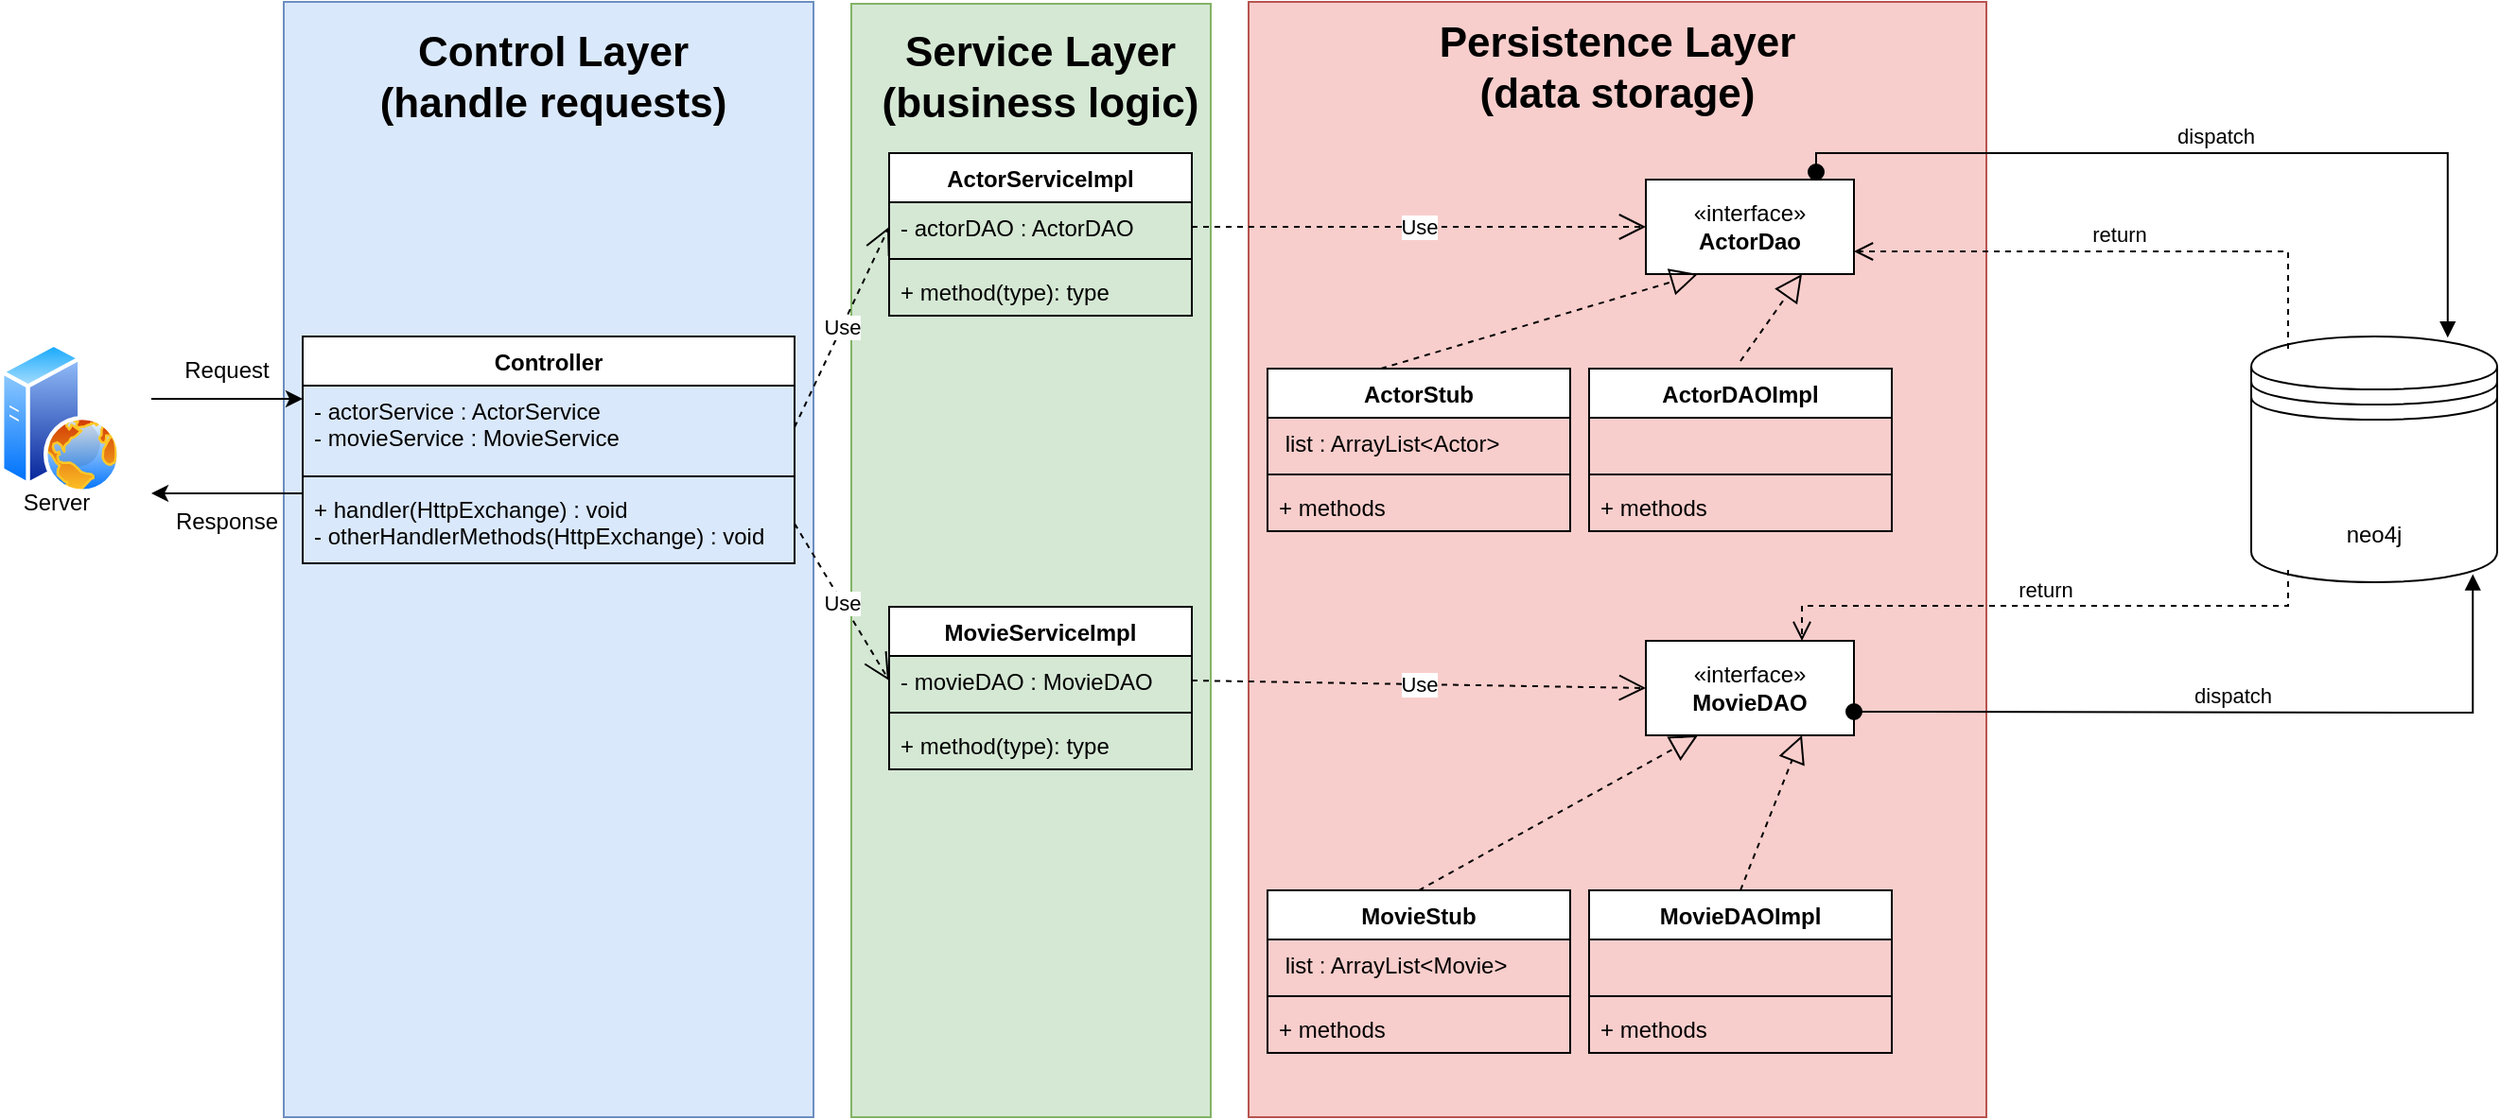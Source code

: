 <mxfile version="21.6.5" type="device">
  <diagram id="XyhW2Dzk4aDmoBSQlhRU" name="Page-1">
    <mxGraphModel dx="2522" dy="914" grid="1" gridSize="10" guides="1" tooltips="1" connect="1" arrows="1" fold="1" page="1" pageScale="1" pageWidth="1100" pageHeight="850" math="0" shadow="0">
      <root>
        <mxCell id="0" />
        <mxCell id="1" parent="0" />
        <mxCell id="mn_-96gz6nlJtjOTwmuX-57" value="" style="rounded=0;whiteSpace=wrap;html=1;strokeColor=#b85450;fillColor=#f8cecc;" vertex="1" parent="1">
          <mxGeometry x="710" width="390" height="590" as="geometry" />
        </mxCell>
        <mxCell id="mn_-96gz6nlJtjOTwmuX-55" value="" style="rounded=0;whiteSpace=wrap;html=1;strokeColor=#82b366;fillColor=#d5e8d4;" vertex="1" parent="1">
          <mxGeometry x="500" y="1" width="190" height="589" as="geometry" />
        </mxCell>
        <mxCell id="mn_-96gz6nlJtjOTwmuX-53" value="" style="rounded=0;whiteSpace=wrap;html=1;strokeColor=#6c8ebf;fillColor=#dae8fc;" vertex="1" parent="1">
          <mxGeometry x="200" width="280" height="590" as="geometry" />
        </mxCell>
        <mxCell id="mn_-96gz6nlJtjOTwmuX-1" value="" style="image;aspect=fixed;perimeter=ellipsePerimeter;html=1;align=center;shadow=0;dashed=0;spacingTop=3;image=img/lib/active_directory/web_server.svg;" vertex="1" parent="1">
          <mxGeometry x="50" y="180" width="64" height="80" as="geometry" />
        </mxCell>
        <mxCell id="mn_-96gz6nlJtjOTwmuX-2" value="Server" style="text;html=1;strokeColor=none;fillColor=none;align=center;verticalAlign=middle;whiteSpace=wrap;rounded=0;" vertex="1" parent="1">
          <mxGeometry x="50" y="250" width="60" height="30" as="geometry" />
        </mxCell>
        <mxCell id="mn_-96gz6nlJtjOTwmuX-3" value="" style="endArrow=classic;html=1;rounded=0;" edge="1" parent="1">
          <mxGeometry width="50" height="50" relative="1" as="geometry">
            <mxPoint x="130" y="210" as="sourcePoint" />
            <mxPoint x="210" y="210" as="targetPoint" />
          </mxGeometry>
        </mxCell>
        <mxCell id="mn_-96gz6nlJtjOTwmuX-4" value="Request" style="text;html=1;strokeColor=none;fillColor=none;align=center;verticalAlign=middle;whiteSpace=wrap;rounded=0;" vertex="1" parent="1">
          <mxGeometry x="140" y="180" width="60" height="30" as="geometry" />
        </mxCell>
        <mxCell id="mn_-96gz6nlJtjOTwmuX-6" value="Controller" style="swimlane;fontStyle=1;align=center;verticalAlign=top;childLayout=stackLayout;horizontal=1;startSize=26;horizontalStack=0;resizeParent=1;resizeParentMax=0;resizeLast=0;collapsible=1;marginBottom=0;whiteSpace=wrap;html=1;" vertex="1" parent="1">
          <mxGeometry x="210" y="177" width="260" height="120" as="geometry" />
        </mxCell>
        <mxCell id="mn_-96gz6nlJtjOTwmuX-7" value="- actorService : ActorService&lt;br&gt;- movieService : MovieService" style="text;strokeColor=none;fillColor=none;align=left;verticalAlign=top;spacingLeft=4;spacingRight=4;overflow=hidden;rotatable=0;points=[[0,0.5],[1,0.5]];portConstraint=eastwest;whiteSpace=wrap;html=1;" vertex="1" parent="mn_-96gz6nlJtjOTwmuX-6">
          <mxGeometry y="26" width="260" height="44" as="geometry" />
        </mxCell>
        <mxCell id="mn_-96gz6nlJtjOTwmuX-8" value="" style="line;strokeWidth=1;fillColor=none;align=left;verticalAlign=middle;spacingTop=-1;spacingLeft=3;spacingRight=3;rotatable=0;labelPosition=right;points=[];portConstraint=eastwest;strokeColor=inherit;" vertex="1" parent="mn_-96gz6nlJtjOTwmuX-6">
          <mxGeometry y="70" width="260" height="8" as="geometry" />
        </mxCell>
        <mxCell id="mn_-96gz6nlJtjOTwmuX-9" value="+ handler(HttpExchange) : void&lt;br&gt;- otherHandlerMethods(HttpExchange) : void" style="text;strokeColor=none;fillColor=none;align=left;verticalAlign=top;spacingLeft=4;spacingRight=4;overflow=hidden;rotatable=0;points=[[0,0.5],[1,0.5]];portConstraint=eastwest;whiteSpace=wrap;html=1;" vertex="1" parent="mn_-96gz6nlJtjOTwmuX-6">
          <mxGeometry y="78" width="260" height="42" as="geometry" />
        </mxCell>
        <mxCell id="mn_-96gz6nlJtjOTwmuX-10" value="" style="endArrow=classic;html=1;rounded=0;" edge="1" parent="1">
          <mxGeometry width="50" height="50" relative="1" as="geometry">
            <mxPoint x="210" y="260" as="sourcePoint" />
            <mxPoint x="130" y="260" as="targetPoint" />
          </mxGeometry>
        </mxCell>
        <mxCell id="mn_-96gz6nlJtjOTwmuX-11" value="Response" style="text;html=1;strokeColor=none;fillColor=none;align=center;verticalAlign=middle;whiteSpace=wrap;rounded=0;" vertex="1" parent="1">
          <mxGeometry x="140" y="260" width="60" height="30" as="geometry" />
        </mxCell>
        <mxCell id="mn_-96gz6nlJtjOTwmuX-12" value="ActorServiceImpl" style="swimlane;fontStyle=1;align=center;verticalAlign=top;childLayout=stackLayout;horizontal=1;startSize=26;horizontalStack=0;resizeParent=1;resizeParentMax=0;resizeLast=0;collapsible=1;marginBottom=0;whiteSpace=wrap;html=1;" vertex="1" parent="1">
          <mxGeometry x="520" y="80" width="160" height="86" as="geometry" />
        </mxCell>
        <mxCell id="mn_-96gz6nlJtjOTwmuX-13" value="- actorDAO : ActorDAO" style="text;strokeColor=none;fillColor=none;align=left;verticalAlign=top;spacingLeft=4;spacingRight=4;overflow=hidden;rotatable=0;points=[[0,0.5],[1,0.5]];portConstraint=eastwest;whiteSpace=wrap;html=1;" vertex="1" parent="mn_-96gz6nlJtjOTwmuX-12">
          <mxGeometry y="26" width="160" height="26" as="geometry" />
        </mxCell>
        <mxCell id="mn_-96gz6nlJtjOTwmuX-14" value="" style="line;strokeWidth=1;fillColor=none;align=left;verticalAlign=middle;spacingTop=-1;spacingLeft=3;spacingRight=3;rotatable=0;labelPosition=right;points=[];portConstraint=eastwest;strokeColor=inherit;" vertex="1" parent="mn_-96gz6nlJtjOTwmuX-12">
          <mxGeometry y="52" width="160" height="8" as="geometry" />
        </mxCell>
        <mxCell id="mn_-96gz6nlJtjOTwmuX-15" value="+ method(type): type" style="text;strokeColor=none;fillColor=none;align=left;verticalAlign=top;spacingLeft=4;spacingRight=4;overflow=hidden;rotatable=0;points=[[0,0.5],[1,0.5]];portConstraint=eastwest;whiteSpace=wrap;html=1;" vertex="1" parent="mn_-96gz6nlJtjOTwmuX-12">
          <mxGeometry y="60" width="160" height="26" as="geometry" />
        </mxCell>
        <mxCell id="mn_-96gz6nlJtjOTwmuX-16" value="MovieServiceImpl" style="swimlane;fontStyle=1;align=center;verticalAlign=top;childLayout=stackLayout;horizontal=1;startSize=26;horizontalStack=0;resizeParent=1;resizeParentMax=0;resizeLast=0;collapsible=1;marginBottom=0;whiteSpace=wrap;html=1;" vertex="1" parent="1">
          <mxGeometry x="520" y="320" width="160" height="86" as="geometry" />
        </mxCell>
        <mxCell id="mn_-96gz6nlJtjOTwmuX-17" value="- movieDAO : MovieDAO" style="text;strokeColor=none;fillColor=none;align=left;verticalAlign=top;spacingLeft=4;spacingRight=4;overflow=hidden;rotatable=0;points=[[0,0.5],[1,0.5]];portConstraint=eastwest;whiteSpace=wrap;html=1;" vertex="1" parent="mn_-96gz6nlJtjOTwmuX-16">
          <mxGeometry y="26" width="160" height="26" as="geometry" />
        </mxCell>
        <mxCell id="mn_-96gz6nlJtjOTwmuX-18" value="" style="line;strokeWidth=1;fillColor=none;align=left;verticalAlign=middle;spacingTop=-1;spacingLeft=3;spacingRight=3;rotatable=0;labelPosition=right;points=[];portConstraint=eastwest;strokeColor=inherit;" vertex="1" parent="mn_-96gz6nlJtjOTwmuX-16">
          <mxGeometry y="52" width="160" height="8" as="geometry" />
        </mxCell>
        <mxCell id="mn_-96gz6nlJtjOTwmuX-19" value="+ method(type): type" style="text;strokeColor=none;fillColor=none;align=left;verticalAlign=top;spacingLeft=4;spacingRight=4;overflow=hidden;rotatable=0;points=[[0,0.5],[1,0.5]];portConstraint=eastwest;whiteSpace=wrap;html=1;" vertex="1" parent="mn_-96gz6nlJtjOTwmuX-16">
          <mxGeometry y="60" width="160" height="26" as="geometry" />
        </mxCell>
        <mxCell id="mn_-96gz6nlJtjOTwmuX-20" value="ActorStub" style="swimlane;fontStyle=1;align=center;verticalAlign=top;childLayout=stackLayout;horizontal=1;startSize=26;horizontalStack=0;resizeParent=1;resizeParentMax=0;resizeLast=0;collapsible=1;marginBottom=0;whiteSpace=wrap;html=1;" vertex="1" parent="1">
          <mxGeometry x="720" y="194" width="160" height="86" as="geometry" />
        </mxCell>
        <mxCell id="mn_-96gz6nlJtjOTwmuX-21" value="&amp;nbsp;list : ArrayList&amp;lt;Actor&amp;gt;" style="text;strokeColor=none;fillColor=none;align=left;verticalAlign=top;spacingLeft=4;spacingRight=4;overflow=hidden;rotatable=0;points=[[0,0.5],[1,0.5]];portConstraint=eastwest;whiteSpace=wrap;html=1;" vertex="1" parent="mn_-96gz6nlJtjOTwmuX-20">
          <mxGeometry y="26" width="160" height="26" as="geometry" />
        </mxCell>
        <mxCell id="mn_-96gz6nlJtjOTwmuX-22" value="" style="line;strokeWidth=1;fillColor=none;align=left;verticalAlign=middle;spacingTop=-1;spacingLeft=3;spacingRight=3;rotatable=0;labelPosition=right;points=[];portConstraint=eastwest;strokeColor=inherit;" vertex="1" parent="mn_-96gz6nlJtjOTwmuX-20">
          <mxGeometry y="52" width="160" height="8" as="geometry" />
        </mxCell>
        <mxCell id="mn_-96gz6nlJtjOTwmuX-23" value="+ methods" style="text;strokeColor=none;fillColor=none;align=left;verticalAlign=top;spacingLeft=4;spacingRight=4;overflow=hidden;rotatable=0;points=[[0,0.5],[1,0.5]];portConstraint=eastwest;whiteSpace=wrap;html=1;" vertex="1" parent="mn_-96gz6nlJtjOTwmuX-20">
          <mxGeometry y="60" width="160" height="26" as="geometry" />
        </mxCell>
        <mxCell id="mn_-96gz6nlJtjOTwmuX-24" value="MovieStub" style="swimlane;fontStyle=1;align=center;verticalAlign=top;childLayout=stackLayout;horizontal=1;startSize=26;horizontalStack=0;resizeParent=1;resizeParentMax=0;resizeLast=0;collapsible=1;marginBottom=0;whiteSpace=wrap;html=1;" vertex="1" parent="1">
          <mxGeometry x="720" y="470" width="160" height="86" as="geometry" />
        </mxCell>
        <mxCell id="mn_-96gz6nlJtjOTwmuX-25" value="&amp;nbsp;list : ArrayList&amp;lt;Movie&amp;gt;" style="text;strokeColor=none;fillColor=none;align=left;verticalAlign=top;spacingLeft=4;spacingRight=4;overflow=hidden;rotatable=0;points=[[0,0.5],[1,0.5]];portConstraint=eastwest;whiteSpace=wrap;html=1;" vertex="1" parent="mn_-96gz6nlJtjOTwmuX-24">
          <mxGeometry y="26" width="160" height="26" as="geometry" />
        </mxCell>
        <mxCell id="mn_-96gz6nlJtjOTwmuX-26" value="" style="line;strokeWidth=1;fillColor=none;align=left;verticalAlign=middle;spacingTop=-1;spacingLeft=3;spacingRight=3;rotatable=0;labelPosition=right;points=[];portConstraint=eastwest;strokeColor=inherit;" vertex="1" parent="mn_-96gz6nlJtjOTwmuX-24">
          <mxGeometry y="52" width="160" height="8" as="geometry" />
        </mxCell>
        <mxCell id="mn_-96gz6nlJtjOTwmuX-27" value="+ methods" style="text;strokeColor=none;fillColor=none;align=left;verticalAlign=top;spacingLeft=4;spacingRight=4;overflow=hidden;rotatable=0;points=[[0,0.5],[1,0.5]];portConstraint=eastwest;whiteSpace=wrap;html=1;" vertex="1" parent="mn_-96gz6nlJtjOTwmuX-24">
          <mxGeometry y="60" width="160" height="26" as="geometry" />
        </mxCell>
        <mxCell id="mn_-96gz6nlJtjOTwmuX-28" value="ActorDAOImpl" style="swimlane;fontStyle=1;align=center;verticalAlign=top;childLayout=stackLayout;horizontal=1;startSize=26;horizontalStack=0;resizeParent=1;resizeParentMax=0;resizeLast=0;collapsible=1;marginBottom=0;whiteSpace=wrap;html=1;" vertex="1" parent="1">
          <mxGeometry x="890" y="194" width="160" height="86" as="geometry" />
        </mxCell>
        <mxCell id="mn_-96gz6nlJtjOTwmuX-29" value="&amp;nbsp;" style="text;strokeColor=none;fillColor=none;align=left;verticalAlign=top;spacingLeft=4;spacingRight=4;overflow=hidden;rotatable=0;points=[[0,0.5],[1,0.5]];portConstraint=eastwest;whiteSpace=wrap;html=1;" vertex="1" parent="mn_-96gz6nlJtjOTwmuX-28">
          <mxGeometry y="26" width="160" height="26" as="geometry" />
        </mxCell>
        <mxCell id="mn_-96gz6nlJtjOTwmuX-30" value="" style="line;strokeWidth=1;fillColor=none;align=left;verticalAlign=middle;spacingTop=-1;spacingLeft=3;spacingRight=3;rotatable=0;labelPosition=right;points=[];portConstraint=eastwest;strokeColor=inherit;" vertex="1" parent="mn_-96gz6nlJtjOTwmuX-28">
          <mxGeometry y="52" width="160" height="8" as="geometry" />
        </mxCell>
        <mxCell id="mn_-96gz6nlJtjOTwmuX-31" value="+ methods" style="text;strokeColor=none;fillColor=none;align=left;verticalAlign=top;spacingLeft=4;spacingRight=4;overflow=hidden;rotatable=0;points=[[0,0.5],[1,0.5]];portConstraint=eastwest;whiteSpace=wrap;html=1;" vertex="1" parent="mn_-96gz6nlJtjOTwmuX-28">
          <mxGeometry y="60" width="160" height="26" as="geometry" />
        </mxCell>
        <mxCell id="mn_-96gz6nlJtjOTwmuX-33" value="MovieDAOImpl" style="swimlane;fontStyle=1;align=center;verticalAlign=top;childLayout=stackLayout;horizontal=1;startSize=26;horizontalStack=0;resizeParent=1;resizeParentMax=0;resizeLast=0;collapsible=1;marginBottom=0;whiteSpace=wrap;html=1;" vertex="1" parent="1">
          <mxGeometry x="890" y="470" width="160" height="86" as="geometry" />
        </mxCell>
        <mxCell id="mn_-96gz6nlJtjOTwmuX-34" value="&amp;nbsp;" style="text;strokeColor=none;fillColor=none;align=left;verticalAlign=top;spacingLeft=4;spacingRight=4;overflow=hidden;rotatable=0;points=[[0,0.5],[1,0.5]];portConstraint=eastwest;whiteSpace=wrap;html=1;" vertex="1" parent="mn_-96gz6nlJtjOTwmuX-33">
          <mxGeometry y="26" width="160" height="26" as="geometry" />
        </mxCell>
        <mxCell id="mn_-96gz6nlJtjOTwmuX-35" value="" style="line;strokeWidth=1;fillColor=none;align=left;verticalAlign=middle;spacingTop=-1;spacingLeft=3;spacingRight=3;rotatable=0;labelPosition=right;points=[];portConstraint=eastwest;strokeColor=inherit;" vertex="1" parent="mn_-96gz6nlJtjOTwmuX-33">
          <mxGeometry y="52" width="160" height="8" as="geometry" />
        </mxCell>
        <mxCell id="mn_-96gz6nlJtjOTwmuX-36" value="+ methods" style="text;strokeColor=none;fillColor=none;align=left;verticalAlign=top;spacingLeft=4;spacingRight=4;overflow=hidden;rotatable=0;points=[[0,0.5],[1,0.5]];portConstraint=eastwest;whiteSpace=wrap;html=1;" vertex="1" parent="mn_-96gz6nlJtjOTwmuX-33">
          <mxGeometry y="60" width="160" height="26" as="geometry" />
        </mxCell>
        <mxCell id="mn_-96gz6nlJtjOTwmuX-37" value="" style="shape=datastore;whiteSpace=wrap;html=1;" vertex="1" parent="1">
          <mxGeometry x="1240" y="177" width="130" height="130" as="geometry" />
        </mxCell>
        <mxCell id="mn_-96gz6nlJtjOTwmuX-38" value="«interface»&lt;br&gt;&lt;b&gt;ActorDao&lt;/b&gt;" style="html=1;whiteSpace=wrap;" vertex="1" parent="1">
          <mxGeometry x="920" y="94" width="110" height="50" as="geometry" />
        </mxCell>
        <mxCell id="mn_-96gz6nlJtjOTwmuX-39" value="«interface»&lt;br&gt;&lt;b&gt;MovieDAO&lt;/b&gt;" style="html=1;whiteSpace=wrap;" vertex="1" parent="1">
          <mxGeometry x="920" y="338" width="110" height="50" as="geometry" />
        </mxCell>
        <mxCell id="mn_-96gz6nlJtjOTwmuX-40" value="" style="endArrow=block;dashed=1;endFill=0;endSize=12;html=1;rounded=0;exitX=0.5;exitY=0;exitDx=0;exitDy=0;entryX=0.25;entryY=1;entryDx=0;entryDy=0;" edge="1" parent="1" source="mn_-96gz6nlJtjOTwmuX-24" target="mn_-96gz6nlJtjOTwmuX-39">
          <mxGeometry width="160" relative="1" as="geometry">
            <mxPoint x="680" y="240" as="sourcePoint" />
            <mxPoint x="840" y="240" as="targetPoint" />
          </mxGeometry>
        </mxCell>
        <mxCell id="mn_-96gz6nlJtjOTwmuX-41" value="" style="endArrow=block;dashed=1;endFill=0;endSize=12;html=1;rounded=0;exitX=0.5;exitY=0;exitDx=0;exitDy=0;entryX=0.75;entryY=1;entryDx=0;entryDy=0;" edge="1" parent="1" source="mn_-96gz6nlJtjOTwmuX-33" target="mn_-96gz6nlJtjOTwmuX-39">
          <mxGeometry width="160" relative="1" as="geometry">
            <mxPoint x="790" y="480" as="sourcePoint" />
            <mxPoint x="858" y="416" as="targetPoint" />
          </mxGeometry>
        </mxCell>
        <mxCell id="mn_-96gz6nlJtjOTwmuX-42" value="" style="endArrow=block;dashed=1;endFill=0;endSize=12;html=1;rounded=0;exitX=0.5;exitY=0;exitDx=0;exitDy=0;entryX=0.25;entryY=1;entryDx=0;entryDy=0;" edge="1" parent="1" target="mn_-96gz6nlJtjOTwmuX-38">
          <mxGeometry width="160" relative="1" as="geometry">
            <mxPoint x="780" y="194" as="sourcePoint" />
            <mxPoint x="850" y="150" as="targetPoint" />
          </mxGeometry>
        </mxCell>
        <mxCell id="mn_-96gz6nlJtjOTwmuX-43" value="" style="endArrow=block;dashed=1;endFill=0;endSize=12;html=1;rounded=0;entryX=0.75;entryY=1;entryDx=0;entryDy=0;" edge="1" parent="1" target="mn_-96gz6nlJtjOTwmuX-38">
          <mxGeometry width="160" relative="1" as="geometry">
            <mxPoint x="970" y="190" as="sourcePoint" />
            <mxPoint x="860" y="160" as="targetPoint" />
          </mxGeometry>
        </mxCell>
        <mxCell id="mn_-96gz6nlJtjOTwmuX-44" value="Use" style="endArrow=open;endSize=12;dashed=1;html=1;rounded=0;exitX=1;exitY=0.5;exitDx=0;exitDy=0;entryX=0;entryY=0.5;entryDx=0;entryDy=0;" edge="1" parent="1" source="mn_-96gz6nlJtjOTwmuX-13" target="mn_-96gz6nlJtjOTwmuX-38">
          <mxGeometry width="160" relative="1" as="geometry">
            <mxPoint x="680" y="490" as="sourcePoint" />
            <mxPoint x="840" y="490" as="targetPoint" />
          </mxGeometry>
        </mxCell>
        <mxCell id="mn_-96gz6nlJtjOTwmuX-45" value="Use" style="endArrow=open;endSize=12;dashed=1;html=1;rounded=0;exitX=1;exitY=0.5;exitDx=0;exitDy=0;entryX=0;entryY=0.5;entryDx=0;entryDy=0;" edge="1" parent="1" source="mn_-96gz6nlJtjOTwmuX-17" target="mn_-96gz6nlJtjOTwmuX-39">
          <mxGeometry width="160" relative="1" as="geometry">
            <mxPoint x="690" y="129" as="sourcePoint" />
            <mxPoint x="830" y="133" as="targetPoint" />
          </mxGeometry>
        </mxCell>
        <mxCell id="mn_-96gz6nlJtjOTwmuX-46" value="neo4j" style="text;html=1;strokeColor=none;fillColor=none;align=center;verticalAlign=middle;whiteSpace=wrap;rounded=0;" vertex="1" parent="1">
          <mxGeometry x="1275" y="267" width="60" height="30" as="geometry" />
        </mxCell>
        <mxCell id="mn_-96gz6nlJtjOTwmuX-47" value="dispatch" style="html=1;verticalAlign=bottom;startArrow=oval;startFill=1;endArrow=block;startSize=8;edgeStyle=elbowEdgeStyle;elbow=vertical;curved=0;rounded=0;entryX=0.799;entryY=0.005;entryDx=0;entryDy=0;entryPerimeter=0;" edge="1" parent="1" target="mn_-96gz6nlJtjOTwmuX-37">
          <mxGeometry width="60" relative="1" as="geometry">
            <mxPoint x="1010" y="90" as="sourcePoint" />
            <mxPoint x="790" y="150" as="targetPoint" />
            <Array as="points">
              <mxPoint x="1160" y="80" />
            </Array>
          </mxGeometry>
        </mxCell>
        <mxCell id="mn_-96gz6nlJtjOTwmuX-48" value="return" style="html=1;verticalAlign=bottom;endArrow=open;dashed=1;endSize=8;edgeStyle=elbowEdgeStyle;elbow=vertical;curved=0;rounded=0;exitX=0.15;exitY=0.05;exitDx=0;exitDy=0;exitPerimeter=0;entryX=1;entryY=0.75;entryDx=0;entryDy=0;" edge="1" parent="1" source="mn_-96gz6nlJtjOTwmuX-37" target="mn_-96gz6nlJtjOTwmuX-38">
          <mxGeometry relative="1" as="geometry">
            <mxPoint x="800" y="150" as="sourcePoint" />
            <mxPoint x="720" y="150" as="targetPoint" />
            <Array as="points">
              <mxPoint x="1150" y="132" />
            </Array>
          </mxGeometry>
        </mxCell>
        <mxCell id="mn_-96gz6nlJtjOTwmuX-49" value="dispatch" style="html=1;verticalAlign=bottom;startArrow=oval;startFill=1;endArrow=block;startSize=8;edgeStyle=elbowEdgeStyle;elbow=vertical;curved=0;rounded=0;exitX=1;exitY=0.75;exitDx=0;exitDy=0;entryX=0.901;entryY=0.967;entryDx=0;entryDy=0;entryPerimeter=0;" edge="1" parent="1" source="mn_-96gz6nlJtjOTwmuX-39" target="mn_-96gz6nlJtjOTwmuX-37">
          <mxGeometry width="60" relative="1" as="geometry">
            <mxPoint x="730" y="240" as="sourcePoint" />
            <mxPoint x="790" y="240" as="targetPoint" />
            <Array as="points">
              <mxPoint x="1200" y="376" />
            </Array>
          </mxGeometry>
        </mxCell>
        <mxCell id="mn_-96gz6nlJtjOTwmuX-50" value="return" style="html=1;verticalAlign=bottom;endArrow=open;dashed=1;endSize=8;edgeStyle=elbowEdgeStyle;elbow=vertical;curved=0;rounded=0;exitX=0.15;exitY=0.95;exitDx=0;exitDy=0;exitPerimeter=0;entryX=0.75;entryY=0;entryDx=0;entryDy=0;" edge="1" parent="1" source="mn_-96gz6nlJtjOTwmuX-37" target="mn_-96gz6nlJtjOTwmuX-39">
          <mxGeometry relative="1" as="geometry">
            <mxPoint x="800" y="240" as="sourcePoint" />
            <mxPoint x="720" y="240" as="targetPoint" />
          </mxGeometry>
        </mxCell>
        <mxCell id="mn_-96gz6nlJtjOTwmuX-51" value="Use" style="endArrow=open;endSize=12;dashed=1;html=1;rounded=0;exitX=1;exitY=0.5;exitDx=0;exitDy=0;entryX=0;entryY=0.5;entryDx=0;entryDy=0;" edge="1" parent="1" source="mn_-96gz6nlJtjOTwmuX-9" target="mn_-96gz6nlJtjOTwmuX-17">
          <mxGeometry width="160" relative="1" as="geometry">
            <mxPoint x="580" y="250" as="sourcePoint" />
            <mxPoint x="740" y="250" as="targetPoint" />
          </mxGeometry>
        </mxCell>
        <mxCell id="mn_-96gz6nlJtjOTwmuX-52" value="Use" style="endArrow=open;endSize=12;dashed=1;html=1;rounded=0;exitX=1;exitY=0.5;exitDx=0;exitDy=0;entryX=0;entryY=0.5;entryDx=0;entryDy=0;" edge="1" parent="1" source="mn_-96gz6nlJtjOTwmuX-7" target="mn_-96gz6nlJtjOTwmuX-13">
          <mxGeometry width="160" relative="1" as="geometry">
            <mxPoint x="500" y="210" as="sourcePoint" />
            <mxPoint x="660" y="210" as="targetPoint" />
          </mxGeometry>
        </mxCell>
        <mxCell id="mn_-96gz6nlJtjOTwmuX-54" value="&lt;font size=&quot;1&quot; style=&quot;&quot;&gt;&lt;b style=&quot;font-size: 22px;&quot;&gt;Control Layer&lt;br&gt;(handle requests)&lt;br&gt;&lt;/b&gt;&lt;/font&gt;" style="text;html=1;strokeColor=none;fillColor=none;align=center;verticalAlign=middle;whiteSpace=wrap;rounded=0;" vertex="1" parent="1">
          <mxGeometry x="240" width="205" height="80" as="geometry" />
        </mxCell>
        <mxCell id="mn_-96gz6nlJtjOTwmuX-56" value="&lt;font size=&quot;1&quot; style=&quot;&quot;&gt;&lt;b style=&quot;font-size: 22px;&quot;&gt;Service Layer&lt;br&gt;(business logic)&lt;br&gt;&lt;/b&gt;&lt;/font&gt;" style="text;html=1;strokeColor=none;fillColor=none;align=center;verticalAlign=middle;whiteSpace=wrap;rounded=0;" vertex="1" parent="1">
          <mxGeometry x="505" y="5" width="190" height="70" as="geometry" />
        </mxCell>
        <mxCell id="mn_-96gz6nlJtjOTwmuX-58" value="&lt;font size=&quot;1&quot; style=&quot;&quot;&gt;&lt;b style=&quot;font-size: 22px;&quot;&gt;Persistence Layer&lt;br&gt;(data storage)&lt;br&gt;&lt;/b&gt;&lt;/font&gt;" style="text;html=1;strokeColor=none;fillColor=none;align=center;verticalAlign=middle;whiteSpace=wrap;rounded=0;" vertex="1" parent="1">
          <mxGeometry x="795" width="220" height="70" as="geometry" />
        </mxCell>
      </root>
    </mxGraphModel>
  </diagram>
</mxfile>
